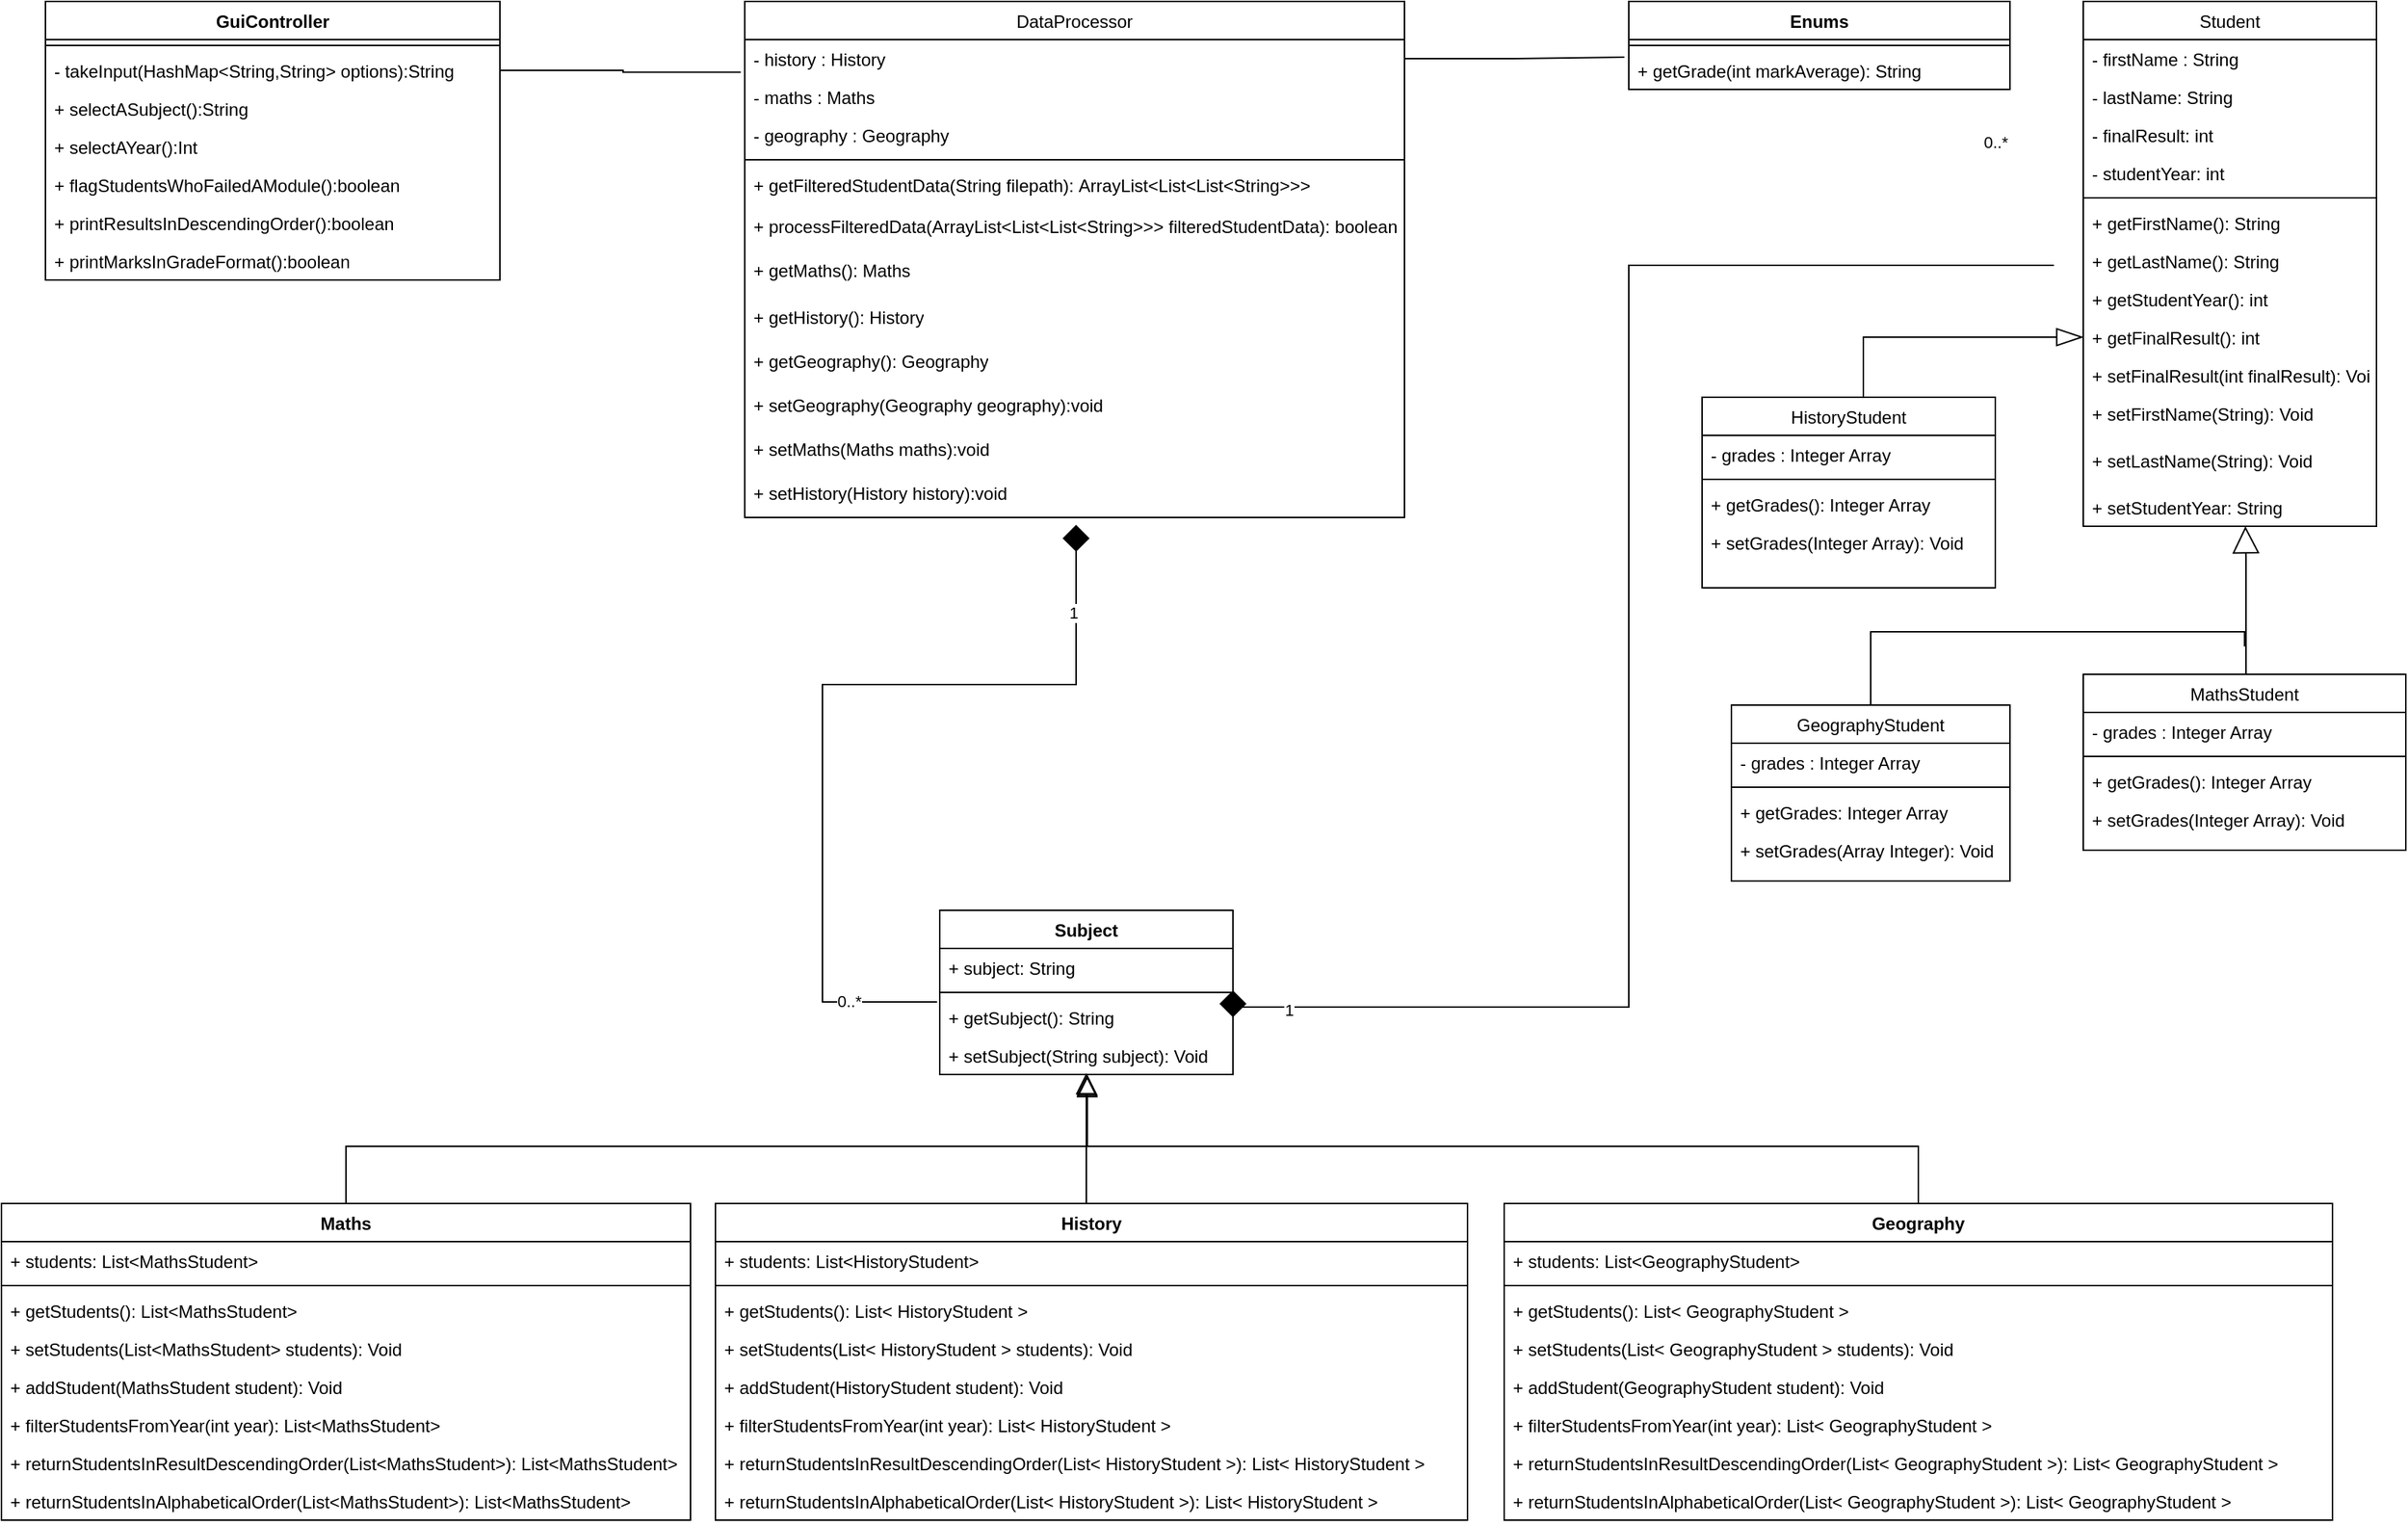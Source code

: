 <mxfile version="22.1.1" type="google">
  <diagram id="C5RBs43oDa-KdzZeNtuy" name="Page-1">
    <mxGraphModel grid="1" page="1" gridSize="10" guides="1" tooltips="1" connect="1" arrows="1" fold="1" pageScale="1" pageWidth="827" pageHeight="1169" math="0" shadow="0">
      <root>
        <mxCell id="WIyWlLk6GJQsqaUBKTNV-0" />
        <mxCell id="WIyWlLk6GJQsqaUBKTNV-1" parent="WIyWlLk6GJQsqaUBKTNV-0" />
        <mxCell id="zkfFHV4jXpPFQw0GAbJ--6" value="Student" style="swimlane;fontStyle=0;align=center;verticalAlign=top;childLayout=stackLayout;horizontal=1;startSize=26;horizontalStack=0;resizeParent=1;resizeLast=0;collapsible=1;marginBottom=0;rounded=0;shadow=0;strokeWidth=1;" vertex="1" parent="WIyWlLk6GJQsqaUBKTNV-1">
          <mxGeometry x="-230" y="60" width="200" height="358" as="geometry">
            <mxRectangle x="130" y="380" width="160" height="26" as="alternateBounds" />
          </mxGeometry>
        </mxCell>
        <mxCell id="zkfFHV4jXpPFQw0GAbJ--7" value="- firstName : String" style="text;align=left;verticalAlign=top;spacingLeft=4;spacingRight=4;overflow=hidden;rotatable=0;points=[[0,0.5],[1,0.5]];portConstraint=eastwest;" vertex="1" parent="zkfFHV4jXpPFQw0GAbJ--6">
          <mxGeometry y="26" width="200" height="26" as="geometry" />
        </mxCell>
        <mxCell id="AZbB6S3Q3ucaZbMWuehh-60" value="- lastName: String" style="text;align=left;verticalAlign=top;spacingLeft=4;spacingRight=4;overflow=hidden;rotatable=0;points=[[0,0.5],[1,0.5]];portConstraint=eastwest;" vertex="1" parent="zkfFHV4jXpPFQw0GAbJ--6">
          <mxGeometry y="52" width="200" height="26" as="geometry" />
        </mxCell>
        <mxCell id="dq-KWPvXL9YvY-tcfult-2" value="- finalResult: int" style="text;align=left;verticalAlign=top;spacingLeft=4;spacingRight=4;overflow=hidden;rotatable=0;points=[[0,0.5],[1,0.5]];portConstraint=eastwest;" vertex="1" parent="zkfFHV4jXpPFQw0GAbJ--6">
          <mxGeometry y="78" width="200" height="26" as="geometry" />
        </mxCell>
        <mxCell id="dq-KWPvXL9YvY-tcfult-3" value="- studentYear: int" style="text;align=left;verticalAlign=top;spacingLeft=4;spacingRight=4;overflow=hidden;rotatable=0;points=[[0,0.5],[1,0.5]];portConstraint=eastwest;" vertex="1" parent="zkfFHV4jXpPFQw0GAbJ--6">
          <mxGeometry y="104" width="200" height="26" as="geometry" />
        </mxCell>
        <mxCell id="zkfFHV4jXpPFQw0GAbJ--9" value="" style="line;html=1;strokeWidth=1;align=left;verticalAlign=middle;spacingTop=-1;spacingLeft=3;spacingRight=3;rotatable=0;labelPosition=right;points=[];portConstraint=eastwest;" vertex="1" parent="zkfFHV4jXpPFQw0GAbJ--6">
          <mxGeometry y="130" width="200" height="8" as="geometry" />
        </mxCell>
        <mxCell id="KhpU_kcYNKZ85qFfXGZm-1" value="+ getFirstName(): String" style="text;align=left;verticalAlign=top;spacingLeft=4;spacingRight=4;overflow=hidden;rotatable=0;points=[[0,0.5],[1,0.5]];portConstraint=eastwest;rounded=0;shadow=0;html=0;" vertex="1" parent="zkfFHV4jXpPFQw0GAbJ--6">
          <mxGeometry y="138" width="200" height="26" as="geometry" />
        </mxCell>
        <mxCell id="dq-KWPvXL9YvY-tcfult-11" value="+ getLastName(): String" style="text;align=left;verticalAlign=top;spacingLeft=4;spacingRight=4;overflow=hidden;rotatable=0;points=[[0,0.5],[1,0.5]];portConstraint=eastwest;rounded=0;shadow=0;html=0;" vertex="1" parent="zkfFHV4jXpPFQw0GAbJ--6">
          <mxGeometry y="164" width="200" height="26" as="geometry" />
        </mxCell>
        <mxCell id="AZbB6S3Q3ucaZbMWuehh-61" value="+ getStudentYear(): int" style="text;align=left;verticalAlign=top;spacingLeft=4;spacingRight=4;overflow=hidden;rotatable=0;points=[[0,0.5],[1,0.5]];portConstraint=eastwest;rounded=0;shadow=0;html=0;" vertex="1" parent="zkfFHV4jXpPFQw0GAbJ--6">
          <mxGeometry y="190" width="200" height="26" as="geometry" />
        </mxCell>
        <mxCell id="AZbB6S3Q3ucaZbMWuehh-62" value="+ getFinalResult(): int" style="text;align=left;verticalAlign=top;spacingLeft=4;spacingRight=4;overflow=hidden;rotatable=0;points=[[0,0.5],[1,0.5]];portConstraint=eastwest;rounded=0;shadow=0;html=0;" vertex="1" parent="zkfFHV4jXpPFQw0GAbJ--6">
          <mxGeometry y="216" width="200" height="26" as="geometry" />
        </mxCell>
        <mxCell id="dq-KWPvXL9YvY-tcfult-8" value="+ setFinalResult(int finalResult): Void" style="text;align=left;verticalAlign=top;spacingLeft=4;spacingRight=4;overflow=hidden;rotatable=0;points=[[0,0.5],[1,0.5]];portConstraint=eastwest;rounded=0;shadow=0;html=0;" vertex="1" parent="zkfFHV4jXpPFQw0GAbJ--6">
          <mxGeometry y="242" width="200" height="26" as="geometry" />
        </mxCell>
        <mxCell id="KhpU_kcYNKZ85qFfXGZm-2" value="+ setFirstName(String): Void" style="text;align=left;verticalAlign=top;spacingLeft=4;spacingRight=4;overflow=hidden;rotatable=0;points=[[0,0.5],[1,0.5]];portConstraint=eastwest;rounded=0;shadow=0;html=0;" vertex="1" parent="zkfFHV4jXpPFQw0GAbJ--6">
          <mxGeometry y="268" width="200" height="32" as="geometry" />
        </mxCell>
        <mxCell id="dq-KWPvXL9YvY-tcfult-10" value="+ setLastName(String): Void" style="text;align=left;verticalAlign=top;spacingLeft=4;spacingRight=4;overflow=hidden;rotatable=0;points=[[0,0.5],[1,0.5]];portConstraint=eastwest;rounded=0;shadow=0;html=0;" vertex="1" parent="zkfFHV4jXpPFQw0GAbJ--6">
          <mxGeometry y="300" width="200" height="32" as="geometry" />
        </mxCell>
        <mxCell id="dq-KWPvXL9YvY-tcfult-9" value="+ setStudentYear: String" style="text;align=left;verticalAlign=top;spacingLeft=4;spacingRight=4;overflow=hidden;rotatable=0;points=[[0,0.5],[1,0.5]];portConstraint=eastwest;rounded=0;shadow=0;html=0;" vertex="1" parent="zkfFHV4jXpPFQw0GAbJ--6">
          <mxGeometry y="332" width="200" height="26" as="geometry" />
        </mxCell>
        <mxCell id="KhpU_kcYNKZ85qFfXGZm-4" value="MathsStudent" style="swimlane;fontStyle=0;align=center;verticalAlign=top;childLayout=stackLayout;horizontal=1;startSize=26;horizontalStack=0;resizeParent=1;resizeLast=0;collapsible=1;marginBottom=0;rounded=0;shadow=0;strokeWidth=1;" vertex="1" parent="WIyWlLk6GJQsqaUBKTNV-1">
          <mxGeometry x="-230" y="519" width="220" height="120" as="geometry">
            <mxRectangle x="130" y="380" width="160" height="26" as="alternateBounds" />
          </mxGeometry>
        </mxCell>
        <mxCell id="KhpU_kcYNKZ85qFfXGZm-6" value="- grades : Integer Array" style="text;align=left;verticalAlign=top;spacingLeft=4;spacingRight=4;overflow=hidden;rotatable=0;points=[[0,0.5],[1,0.5]];portConstraint=eastwest;rounded=0;shadow=0;html=0;" vertex="1" parent="KhpU_kcYNKZ85qFfXGZm-4">
          <mxGeometry y="26" width="220" height="26" as="geometry" />
        </mxCell>
        <mxCell id="KhpU_kcYNKZ85qFfXGZm-7" value="" style="line;html=1;strokeWidth=1;align=left;verticalAlign=middle;spacingTop=-1;spacingLeft=3;spacingRight=3;rotatable=0;labelPosition=right;points=[];portConstraint=eastwest;" vertex="1" parent="KhpU_kcYNKZ85qFfXGZm-4">
          <mxGeometry y="52" width="220" height="8" as="geometry" />
        </mxCell>
        <mxCell id="KhpU_kcYNKZ85qFfXGZm-8" value="+ getGrades(): Integer Array" style="text;align=left;verticalAlign=top;spacingLeft=4;spacingRight=4;overflow=hidden;rotatable=0;points=[[0,0.5],[1,0.5]];portConstraint=eastwest;rounded=0;shadow=0;html=0;" vertex="1" parent="KhpU_kcYNKZ85qFfXGZm-4">
          <mxGeometry y="60" width="220" height="26" as="geometry" />
        </mxCell>
        <mxCell id="KhpU_kcYNKZ85qFfXGZm-11" value="+ setGrades(Integer Array): Void " style="text;align=left;verticalAlign=top;spacingLeft=4;spacingRight=4;overflow=hidden;rotatable=0;points=[[0,0.5],[1,0.5]];portConstraint=eastwest;rounded=0;shadow=0;html=0;" vertex="1" parent="KhpU_kcYNKZ85qFfXGZm-4">
          <mxGeometry y="86" width="220" height="26" as="geometry" />
        </mxCell>
        <mxCell id="KhpU_kcYNKZ85qFfXGZm-12" value="GeographyStudent" style="swimlane;fontStyle=0;align=center;verticalAlign=top;childLayout=stackLayout;horizontal=1;startSize=26;horizontalStack=0;resizeParent=1;resizeLast=0;collapsible=1;marginBottom=0;rounded=0;shadow=0;strokeWidth=1;" vertex="1" parent="WIyWlLk6GJQsqaUBKTNV-1">
          <mxGeometry x="-470" y="540" width="190" height="120" as="geometry">
            <mxRectangle x="130" y="380" width="160" height="26" as="alternateBounds" />
          </mxGeometry>
        </mxCell>
        <mxCell id="KhpU_kcYNKZ85qFfXGZm-13" value="- grades : Integer Array" style="text;align=left;verticalAlign=top;spacingLeft=4;spacingRight=4;overflow=hidden;rotatable=0;points=[[0,0.5],[1,0.5]];portConstraint=eastwest;" vertex="1" parent="KhpU_kcYNKZ85qFfXGZm-12">
          <mxGeometry y="26" width="190" height="26" as="geometry" />
        </mxCell>
        <mxCell id="KhpU_kcYNKZ85qFfXGZm-15" value="" style="line;html=1;strokeWidth=1;align=left;verticalAlign=middle;spacingTop=-1;spacingLeft=3;spacingRight=3;rotatable=0;labelPosition=right;points=[];portConstraint=eastwest;" vertex="1" parent="KhpU_kcYNKZ85qFfXGZm-12">
          <mxGeometry y="52" width="190" height="8" as="geometry" />
        </mxCell>
        <mxCell id="KhpU_kcYNKZ85qFfXGZm-16" value="+ getGrades: Integer Array" style="text;align=left;verticalAlign=top;spacingLeft=4;spacingRight=4;overflow=hidden;rotatable=0;points=[[0,0.5],[1,0.5]];portConstraint=eastwest;rounded=0;shadow=0;html=0;" vertex="1" parent="KhpU_kcYNKZ85qFfXGZm-12">
          <mxGeometry y="60" width="190" height="26" as="geometry" />
        </mxCell>
        <mxCell id="KhpU_kcYNKZ85qFfXGZm-19" value="+ setGrades(Array Integer): Void " style="text;align=left;verticalAlign=top;spacingLeft=4;spacingRight=4;overflow=hidden;rotatable=0;points=[[0,0.5],[1,0.5]];portConstraint=eastwest;rounded=0;shadow=0;html=0;" vertex="1" parent="KhpU_kcYNKZ85qFfXGZm-12">
          <mxGeometry y="86" width="190" height="26" as="geometry" />
        </mxCell>
        <mxCell id="dq-KWPvXL9YvY-tcfult-18" style="edgeStyle=orthogonalEdgeStyle;rounded=0;orthogonalLoop=1;jettySize=auto;html=1;exitX=0.5;exitY=0;exitDx=0;exitDy=0;endArrow=blockThin;endFill=0;entryX=0;entryY=0.5;entryDx=0;entryDy=0;endSize=16;startSize=16;" edge="1" parent="WIyWlLk6GJQsqaUBKTNV-1" source="KhpU_kcYNKZ85qFfXGZm-20" target="AZbB6S3Q3ucaZbMWuehh-62">
          <mxGeometry relative="1" as="geometry">
            <mxPoint x="-120" y="450" as="targetPoint" />
            <Array as="points">
              <mxPoint x="-380" y="289" />
            </Array>
          </mxGeometry>
        </mxCell>
        <mxCell id="KhpU_kcYNKZ85qFfXGZm-20" value="HistoryStudent" style="swimlane;fontStyle=0;align=center;verticalAlign=top;childLayout=stackLayout;horizontal=1;startSize=26;horizontalStack=0;resizeParent=1;resizeLast=0;collapsible=1;marginBottom=0;rounded=0;shadow=0;strokeWidth=1;" vertex="1" parent="WIyWlLk6GJQsqaUBKTNV-1">
          <mxGeometry x="-490" y="330" width="200" height="130" as="geometry">
            <mxRectangle x="130" y="380" width="160" height="26" as="alternateBounds" />
          </mxGeometry>
        </mxCell>
        <mxCell id="KhpU_kcYNKZ85qFfXGZm-22" value="- grades : Integer Array" style="text;align=left;verticalAlign=top;spacingLeft=4;spacingRight=4;overflow=hidden;rotatable=0;points=[[0,0.5],[1,0.5]];portConstraint=eastwest;rounded=0;shadow=0;html=0;" vertex="1" parent="KhpU_kcYNKZ85qFfXGZm-20">
          <mxGeometry y="26" width="200" height="26" as="geometry" />
        </mxCell>
        <mxCell id="KhpU_kcYNKZ85qFfXGZm-23" value="" style="line;html=1;strokeWidth=1;align=left;verticalAlign=middle;spacingTop=-1;spacingLeft=3;spacingRight=3;rotatable=0;labelPosition=right;points=[];portConstraint=eastwest;" vertex="1" parent="KhpU_kcYNKZ85qFfXGZm-20">
          <mxGeometry y="52" width="200" height="8" as="geometry" />
        </mxCell>
        <mxCell id="KhpU_kcYNKZ85qFfXGZm-24" value="+ getGrades(): Integer Array" style="text;align=left;verticalAlign=top;spacingLeft=4;spacingRight=4;overflow=hidden;rotatable=0;points=[[0,0.5],[1,0.5]];portConstraint=eastwest;rounded=0;shadow=0;html=0;" vertex="1" parent="KhpU_kcYNKZ85qFfXGZm-20">
          <mxGeometry y="60" width="200" height="26" as="geometry" />
        </mxCell>
        <mxCell id="KhpU_kcYNKZ85qFfXGZm-27" value="+ setGrades(Integer Array): Void " style="text;align=left;verticalAlign=top;spacingLeft=4;spacingRight=4;overflow=hidden;rotatable=0;points=[[0,0.5],[1,0.5]];portConstraint=eastwest;rounded=0;shadow=0;html=0;" vertex="1" parent="KhpU_kcYNKZ85qFfXGZm-20">
          <mxGeometry y="86" width="200" height="26" as="geometry" />
        </mxCell>
        <mxCell id="dq-KWPvXL9YvY-tcfult-17" style="edgeStyle=orthogonalEdgeStyle;rounded=0;orthogonalLoop=1;jettySize=auto;html=1;exitX=0.5;exitY=0;exitDx=0;exitDy=0;endArrow=none;endFill=0;" edge="1" parent="WIyWlLk6GJQsqaUBKTNV-1" source="KhpU_kcYNKZ85qFfXGZm-12">
          <mxGeometry relative="1" as="geometry">
            <mxPoint x="-120" y="500" as="targetPoint" />
            <Array as="points">
              <mxPoint x="-375" y="490" />
              <mxPoint x="-120" y="490" />
            </Array>
          </mxGeometry>
        </mxCell>
        <mxCell id="ezemyBAHLuJe-Fzqi9oF-0" value="Enums" style="swimlane;fontStyle=1;align=center;verticalAlign=top;childLayout=stackLayout;horizontal=1;startSize=26;horizontalStack=0;resizeParent=1;resizeParentMax=0;resizeLast=0;collapsible=1;marginBottom=0;whiteSpace=wrap;html=1;" vertex="1" parent="WIyWlLk6GJQsqaUBKTNV-1">
          <mxGeometry x="-540" y="60" width="260" height="60" as="geometry" />
        </mxCell>
        <mxCell id="ezemyBAHLuJe-Fzqi9oF-2" value="" style="line;strokeWidth=1;fillColor=none;align=left;verticalAlign=middle;spacingTop=-1;spacingLeft=3;spacingRight=3;rotatable=0;labelPosition=right;points=[];portConstraint=eastwest;strokeColor=inherit;" vertex="1" parent="ezemyBAHLuJe-Fzqi9oF-0">
          <mxGeometry y="26" width="260" height="8" as="geometry" />
        </mxCell>
        <mxCell id="ezemyBAHLuJe-Fzqi9oF-3" value="+ getGrade(int markAverage): String" style="text;strokeColor=none;fillColor=none;align=left;verticalAlign=top;spacingLeft=4;spacingRight=4;overflow=hidden;rotatable=0;points=[[0,0.5],[1,0.5]];portConstraint=eastwest;whiteSpace=wrap;html=1;" vertex="1" parent="ezemyBAHLuJe-Fzqi9oF-0">
          <mxGeometry y="34" width="260" height="26" as="geometry" />
        </mxCell>
        <mxCell id="1RqRPjYCyabtcYxF6e57-4" style="edgeStyle=orthogonalEdgeStyle;rounded=0;orthogonalLoop=1;jettySize=auto;html=1;entryX=-0.009;entryY=0.097;entryDx=0;entryDy=0;endArrow=none;endFill=0;startArrow=diamond;startFill=1;sourcePerimeterSpacing=16;targetPerimeterSpacing=16;endSize=16;startSize=16;entryPerimeter=0;" edge="1" parent="WIyWlLk6GJQsqaUBKTNV-1" target="AZbB6S3Q3ucaZbMWuehh-15">
          <mxGeometry relative="1" as="geometry">
            <mxPoint x="-917" y="417" as="sourcePoint" />
            <Array as="points">
              <mxPoint x="-917" y="526" />
              <mxPoint x="-1090" y="526" />
              <mxPoint x="-1090" y="743" />
            </Array>
            <mxPoint x="-1090.0" y="639.0" as="targetPoint" />
          </mxGeometry>
        </mxCell>
        <mxCell id="dxC3zt-33IW45c0xmvrj-0" value="1" style="edgeLabel;html=1;align=center;verticalAlign=middle;resizable=0;points=[];" connectable="0" vertex="1" parent="1RqRPjYCyabtcYxF6e57-4">
          <mxGeometry x="-0.792" y="-2" relative="1" as="geometry">
            <mxPoint as="offset" />
          </mxGeometry>
        </mxCell>
        <mxCell id="dxC3zt-33IW45c0xmvrj-1" value="0..*" style="edgeLabel;html=1;align=center;verticalAlign=middle;resizable=0;points=[];" connectable="0" vertex="1" parent="1RqRPjYCyabtcYxF6e57-4">
          <mxGeometry x="0.79" y="1" relative="1" as="geometry">
            <mxPoint as="offset" />
          </mxGeometry>
        </mxCell>
        <mxCell id="Txv5tXQt77rOtT-HXApR-0" value="DataProcessor" style="swimlane;fontStyle=0;align=center;verticalAlign=top;childLayout=stackLayout;horizontal=1;startSize=26;horizontalStack=0;resizeParent=1;resizeLast=0;collapsible=1;marginBottom=0;rounded=0;shadow=0;strokeWidth=1;" vertex="1" parent="WIyWlLk6GJQsqaUBKTNV-1">
          <mxGeometry x="-1143" y="60" width="450" height="352" as="geometry">
            <mxRectangle x="130" y="380" width="160" height="26" as="alternateBounds" />
          </mxGeometry>
        </mxCell>
        <mxCell id="yTLfxomnK6KOBL3jv8wE-2" value="- history : History" style="text;align=left;verticalAlign=top;spacingLeft=4;spacingRight=4;overflow=hidden;rotatable=0;points=[[0,0.5],[1,0.5]];portConstraint=eastwest;rounded=0;shadow=0;html=0;" vertex="1" parent="Txv5tXQt77rOtT-HXApR-0">
          <mxGeometry y="26" width="450" height="26" as="geometry" />
        </mxCell>
        <mxCell id="yTLfxomnK6KOBL3jv8wE-3" value="- maths : Maths" style="text;align=left;verticalAlign=top;spacingLeft=4;spacingRight=4;overflow=hidden;rotatable=0;points=[[0,0.5],[1,0.5]];portConstraint=eastwest;rounded=0;shadow=0;html=0;" vertex="1" parent="Txv5tXQt77rOtT-HXApR-0">
          <mxGeometry y="52" width="450" height="26" as="geometry" />
        </mxCell>
        <mxCell id="yTLfxomnK6KOBL3jv8wE-0" value="- geography : Geography" style="text;align=left;verticalAlign=top;spacingLeft=4;spacingRight=4;overflow=hidden;rotatable=0;points=[[0,0.5],[1,0.5]];portConstraint=eastwest;rounded=0;shadow=0;html=0;" vertex="1" parent="Txv5tXQt77rOtT-HXApR-0">
          <mxGeometry y="78" width="450" height="26" as="geometry" />
        </mxCell>
        <mxCell id="Txv5tXQt77rOtT-HXApR-2" value="" style="line;html=1;strokeWidth=1;align=left;verticalAlign=middle;spacingTop=-1;spacingLeft=3;spacingRight=3;rotatable=0;labelPosition=right;points=[];portConstraint=eastwest;" vertex="1" parent="Txv5tXQt77rOtT-HXApR-0">
          <mxGeometry y="104" width="450" height="8" as="geometry" />
        </mxCell>
        <mxCell id="yTLfxomnK6KOBL3jv8wE-4" value="+ getFilteredStudentData(String filepath):&amp;nbsp;ArrayList&amp;lt;List&amp;lt;List&amp;lt;String&amp;gt;&amp;gt;&amp;gt;" style="text;strokeColor=none;fillColor=none;align=left;verticalAlign=top;spacingLeft=4;spacingRight=4;overflow=hidden;rotatable=0;points=[[0,0.5],[1,0.5]];portConstraint=eastwest;whiteSpace=wrap;html=1;" vertex="1" parent="Txv5tXQt77rOtT-HXApR-0">
          <mxGeometry y="112" width="450" height="28" as="geometry" />
        </mxCell>
        <mxCell id="yTLfxomnK6KOBL3jv8wE-5" value="+ processFilteredData(ArrayList&amp;lt;List&amp;lt;List&amp;lt;String&amp;gt;&amp;gt;&amp;gt;&amp;nbsp;filteredStudentData):&amp;nbsp;boolean" style="text;strokeColor=none;fillColor=none;align=left;verticalAlign=top;spacingLeft=4;spacingRight=4;overflow=hidden;rotatable=0;points=[[0,0.5],[1,0.5]];portConstraint=eastwest;whiteSpace=wrap;html=1;" vertex="1" parent="Txv5tXQt77rOtT-HXApR-0">
          <mxGeometry y="140" width="450" height="30" as="geometry" />
        </mxCell>
        <mxCell id="yTLfxomnK6KOBL3jv8wE-6" value="+ getMaths(): Maths" style="text;strokeColor=none;fillColor=none;align=left;verticalAlign=top;spacingLeft=4;spacingRight=4;overflow=hidden;rotatable=0;points=[[0,0.5],[1,0.5]];portConstraint=eastwest;whiteSpace=wrap;html=1;" vertex="1" parent="Txv5tXQt77rOtT-HXApR-0">
          <mxGeometry y="170" width="450" height="32" as="geometry" />
        </mxCell>
        <mxCell id="yTLfxomnK6KOBL3jv8wE-7" value="+ getHistory(): History" style="text;strokeColor=none;fillColor=none;align=left;verticalAlign=top;spacingLeft=4;spacingRight=4;overflow=hidden;rotatable=0;points=[[0,0.5],[1,0.5]];portConstraint=eastwest;whiteSpace=wrap;html=1;" vertex="1" parent="Txv5tXQt77rOtT-HXApR-0">
          <mxGeometry y="202" width="450" height="30" as="geometry" />
        </mxCell>
        <mxCell id="yTLfxomnK6KOBL3jv8wE-8" value="+ getGeography(): Geography" style="text;strokeColor=none;fillColor=none;align=left;verticalAlign=top;spacingLeft=4;spacingRight=4;overflow=hidden;rotatable=0;points=[[0,0.5],[1,0.5]];portConstraint=eastwest;whiteSpace=wrap;html=1;" vertex="1" parent="Txv5tXQt77rOtT-HXApR-0">
          <mxGeometry y="232" width="450" height="30" as="geometry" />
        </mxCell>
        <mxCell id="yTLfxomnK6KOBL3jv8wE-9" value="+ setGeography(Geography geography):void" style="text;strokeColor=none;fillColor=none;align=left;verticalAlign=top;spacingLeft=4;spacingRight=4;overflow=hidden;rotatable=0;points=[[0,0.5],[1,0.5]];portConstraint=eastwest;whiteSpace=wrap;html=1;" vertex="1" parent="Txv5tXQt77rOtT-HXApR-0">
          <mxGeometry y="262" width="450" height="30" as="geometry" />
        </mxCell>
        <mxCell id="yTLfxomnK6KOBL3jv8wE-10" value="+ setMaths(Maths maths):void" style="text;strokeColor=none;fillColor=none;align=left;verticalAlign=top;spacingLeft=4;spacingRight=4;overflow=hidden;rotatable=0;points=[[0,0.5],[1,0.5]];portConstraint=eastwest;whiteSpace=wrap;html=1;" vertex="1" parent="Txv5tXQt77rOtT-HXApR-0">
          <mxGeometry y="292" width="450" height="30" as="geometry" />
        </mxCell>
        <mxCell id="dq-KWPvXL9YvY-tcfult-16" value="+ setHistory(History history):void" style="text;strokeColor=none;fillColor=none;align=left;verticalAlign=top;spacingLeft=4;spacingRight=4;overflow=hidden;rotatable=0;points=[[0,0.5],[1,0.5]];portConstraint=eastwest;whiteSpace=wrap;html=1;" vertex="1" parent="Txv5tXQt77rOtT-HXApR-0">
          <mxGeometry y="322" width="450" height="30" as="geometry" />
        </mxCell>
        <mxCell id="yTLfxomnK6KOBL3jv8wE-11" value="GuiController" style="swimlane;fontStyle=1;align=center;verticalAlign=top;childLayout=stackLayout;horizontal=1;startSize=26;horizontalStack=0;resizeParent=1;resizeParentMax=0;resizeLast=0;collapsible=1;marginBottom=0;whiteSpace=wrap;html=1;" vertex="1" parent="WIyWlLk6GJQsqaUBKTNV-1">
          <mxGeometry x="-1620" y="60" width="310" height="190" as="geometry" />
        </mxCell>
        <mxCell id="yTLfxomnK6KOBL3jv8wE-13" value="" style="line;strokeWidth=1;fillColor=none;align=left;verticalAlign=middle;spacingTop=-1;spacingLeft=3;spacingRight=3;rotatable=0;labelPosition=right;points=[];portConstraint=eastwest;strokeColor=inherit;" vertex="1" parent="yTLfxomnK6KOBL3jv8wE-11">
          <mxGeometry y="26" width="310" height="8" as="geometry" />
        </mxCell>
        <mxCell id="AZbB6S3Q3ucaZbMWuehh-50" value="- takeInput(HashMap&amp;lt;String,String&amp;gt; options):String" style="text;strokeColor=none;fillColor=none;align=left;verticalAlign=top;spacingLeft=4;spacingRight=4;overflow=hidden;rotatable=0;points=[[0,0.5],[1,0.5]];portConstraint=eastwest;whiteSpace=wrap;html=1;" vertex="1" parent="yTLfxomnK6KOBL3jv8wE-11">
          <mxGeometry y="34" width="310" height="26" as="geometry" />
        </mxCell>
        <mxCell id="yTLfxomnK6KOBL3jv8wE-15" value="+ selectASubject():String" style="text;strokeColor=none;fillColor=none;align=left;verticalAlign=top;spacingLeft=4;spacingRight=4;overflow=hidden;rotatable=0;points=[[0,0.5],[1,0.5]];portConstraint=eastwest;whiteSpace=wrap;html=1;" vertex="1" parent="yTLfxomnK6KOBL3jv8wE-11">
          <mxGeometry y="60" width="310" height="26" as="geometry" />
        </mxCell>
        <mxCell id="AZbB6S3Q3ucaZbMWuehh-54" value="+ selectAYear():Int" style="text;strokeColor=none;fillColor=none;align=left;verticalAlign=top;spacingLeft=4;spacingRight=4;overflow=hidden;rotatable=0;points=[[0,0.5],[1,0.5]];portConstraint=eastwest;whiteSpace=wrap;html=1;" vertex="1" parent="yTLfxomnK6KOBL3jv8wE-11">
          <mxGeometry y="86" width="310" height="26" as="geometry" />
        </mxCell>
        <mxCell id="AZbB6S3Q3ucaZbMWuehh-55" value="+ flagStudentsWhoFailedAModule():boolean" style="text;strokeColor=none;fillColor=none;align=left;verticalAlign=top;spacingLeft=4;spacingRight=4;overflow=hidden;rotatable=0;points=[[0,0.5],[1,0.5]];portConstraint=eastwest;whiteSpace=wrap;html=1;" vertex="1" parent="yTLfxomnK6KOBL3jv8wE-11">
          <mxGeometry y="112" width="310" height="26" as="geometry" />
        </mxCell>
        <mxCell id="AZbB6S3Q3ucaZbMWuehh-56" value="+&amp;nbsp;printResultsInDescendingOrder():boolean" style="text;strokeColor=none;fillColor=none;align=left;verticalAlign=top;spacingLeft=4;spacingRight=4;overflow=hidden;rotatable=0;points=[[0,0.5],[1,0.5]];portConstraint=eastwest;whiteSpace=wrap;html=1;" vertex="1" parent="yTLfxomnK6KOBL3jv8wE-11">
          <mxGeometry y="138" width="310" height="26" as="geometry" />
        </mxCell>
        <mxCell id="yTLfxomnK6KOBL3jv8wE-14" value="+&amp;nbsp;printMarksInGradeFormat():boolean" style="text;strokeColor=none;fillColor=none;align=left;verticalAlign=top;spacingLeft=4;spacingRight=4;overflow=hidden;rotatable=0;points=[[0,0.5],[1,0.5]];portConstraint=eastwest;whiteSpace=wrap;html=1;" vertex="1" parent="yTLfxomnK6KOBL3jv8wE-11">
          <mxGeometry y="164" width="310" height="26" as="geometry" />
        </mxCell>
        <mxCell id="AZbB6S3Q3ucaZbMWuehh-12" value="Subject" style="swimlane;fontStyle=1;align=center;verticalAlign=top;childLayout=stackLayout;horizontal=1;startSize=26;horizontalStack=0;resizeParent=1;resizeParentMax=0;resizeLast=0;collapsible=1;marginBottom=0;whiteSpace=wrap;html=1;" vertex="1" parent="WIyWlLk6GJQsqaUBKTNV-1">
          <mxGeometry x="-1010" y="680" width="200" height="112" as="geometry" />
        </mxCell>
        <mxCell id="AZbB6S3Q3ucaZbMWuehh-13" value="+ subject: String" style="text;strokeColor=none;fillColor=none;align=left;verticalAlign=top;spacingLeft=4;spacingRight=4;overflow=hidden;rotatable=0;points=[[0,0.5],[1,0.5]];portConstraint=eastwest;whiteSpace=wrap;html=1;" vertex="1" parent="AZbB6S3Q3ucaZbMWuehh-12">
          <mxGeometry y="26" width="200" height="26" as="geometry" />
        </mxCell>
        <mxCell id="AZbB6S3Q3ucaZbMWuehh-14" value="" style="line;strokeWidth=1;fillColor=none;align=left;verticalAlign=middle;spacingTop=-1;spacingLeft=3;spacingRight=3;rotatable=0;labelPosition=right;points=[];portConstraint=eastwest;strokeColor=inherit;" vertex="1" parent="AZbB6S3Q3ucaZbMWuehh-12">
          <mxGeometry y="52" width="200" height="8" as="geometry" />
        </mxCell>
        <mxCell id="AZbB6S3Q3ucaZbMWuehh-15" value="+ getSubject(): String" style="text;strokeColor=none;fillColor=none;align=left;verticalAlign=top;spacingLeft=4;spacingRight=4;overflow=hidden;rotatable=0;points=[[0,0.5],[1,0.5]];portConstraint=eastwest;whiteSpace=wrap;html=1;" vertex="1" parent="AZbB6S3Q3ucaZbMWuehh-12">
          <mxGeometry y="60" width="200" height="26" as="geometry" />
        </mxCell>
        <mxCell id="AZbB6S3Q3ucaZbMWuehh-28" value="+ setSubject(String subject): Void" style="text;strokeColor=none;fillColor=none;align=left;verticalAlign=top;spacingLeft=4;spacingRight=4;overflow=hidden;rotatable=0;points=[[0,0.5],[1,0.5]];portConstraint=eastwest;whiteSpace=wrap;html=1;" vertex="1" parent="AZbB6S3Q3ucaZbMWuehh-12">
          <mxGeometry y="86" width="200" height="26" as="geometry" />
        </mxCell>
        <mxCell id="AZbB6S3Q3ucaZbMWuehh-16" value="Maths" style="swimlane;fontStyle=1;align=center;verticalAlign=top;childLayout=stackLayout;horizontal=1;startSize=26;horizontalStack=0;resizeParent=1;resizeParentMax=0;resizeLast=0;collapsible=1;marginBottom=0;whiteSpace=wrap;html=1;" vertex="1" parent="WIyWlLk6GJQsqaUBKTNV-1">
          <mxGeometry x="-1650" y="880" width="470" height="216" as="geometry" />
        </mxCell>
        <mxCell id="AZbB6S3Q3ucaZbMWuehh-17" value="+ students:&amp;nbsp;List&amp;lt;MathsStudent&amp;gt;" style="text;strokeColor=none;fillColor=none;align=left;verticalAlign=top;spacingLeft=4;spacingRight=4;overflow=hidden;rotatable=0;points=[[0,0.5],[1,0.5]];portConstraint=eastwest;whiteSpace=wrap;html=1;" vertex="1" parent="AZbB6S3Q3ucaZbMWuehh-16">
          <mxGeometry y="26" width="470" height="26" as="geometry" />
        </mxCell>
        <mxCell id="AZbB6S3Q3ucaZbMWuehh-18" value="" style="line;strokeWidth=1;fillColor=none;align=left;verticalAlign=middle;spacingTop=-1;spacingLeft=3;spacingRight=3;rotatable=0;labelPosition=right;points=[];portConstraint=eastwest;strokeColor=inherit;" vertex="1" parent="AZbB6S3Q3ucaZbMWuehh-16">
          <mxGeometry y="52" width="470" height="8" as="geometry" />
        </mxCell>
        <mxCell id="AZbB6S3Q3ucaZbMWuehh-51" value="+ getStudents(): List&amp;lt;MathsStudent&amp;gt;" style="text;strokeColor=none;fillColor=none;align=left;verticalAlign=top;spacingLeft=4;spacingRight=4;overflow=hidden;rotatable=0;points=[[0,0.5],[1,0.5]];portConstraint=eastwest;whiteSpace=wrap;html=1;" vertex="1" parent="AZbB6S3Q3ucaZbMWuehh-16">
          <mxGeometry y="60" width="470" height="26" as="geometry" />
        </mxCell>
        <mxCell id="AZbB6S3Q3ucaZbMWuehh-35" value="+ setStudents(List&amp;lt;MathsStudent&amp;gt; students): Void" style="text;strokeColor=none;fillColor=none;align=left;verticalAlign=top;spacingLeft=4;spacingRight=4;overflow=hidden;rotatable=0;points=[[0,0.5],[1,0.5]];portConstraint=eastwest;whiteSpace=wrap;html=1;" vertex="1" parent="AZbB6S3Q3ucaZbMWuehh-16">
          <mxGeometry y="86" width="470" height="26" as="geometry" />
        </mxCell>
        <mxCell id="AZbB6S3Q3ucaZbMWuehh-57" value="+ addStudent(MathsStudent student): Void" style="text;strokeColor=none;fillColor=none;align=left;verticalAlign=top;spacingLeft=4;spacingRight=4;overflow=hidden;rotatable=0;points=[[0,0.5],[1,0.5]];portConstraint=eastwest;whiteSpace=wrap;html=1;" vertex="1" parent="AZbB6S3Q3ucaZbMWuehh-16">
          <mxGeometry y="112" width="470" height="26" as="geometry" />
        </mxCell>
        <mxCell id="vsY4UOq4RgM0MMtYdXaH-0" value="+ filterStudentsFromYear(int year): List&amp;lt;MathsStudent&amp;gt;" style="text;strokeColor=none;fillColor=none;align=left;verticalAlign=top;spacingLeft=4;spacingRight=4;overflow=hidden;rotatable=0;points=[[0,0.5],[1,0.5]];portConstraint=eastwest;whiteSpace=wrap;html=1;" vertex="1" parent="AZbB6S3Q3ucaZbMWuehh-16">
          <mxGeometry y="138" width="470" height="26" as="geometry" />
        </mxCell>
        <mxCell id="vsY4UOq4RgM0MMtYdXaH-1" value="+&amp;nbsp;returnStudentsInResultDescendingOrder(List&amp;lt;MathsStudent&amp;gt;): List&amp;lt;MathsStudent&amp;gt;" style="text;strokeColor=none;fillColor=none;align=left;verticalAlign=top;spacingLeft=4;spacingRight=4;overflow=hidden;rotatable=0;points=[[0,0.5],[1,0.5]];portConstraint=eastwest;whiteSpace=wrap;html=1;" vertex="1" parent="AZbB6S3Q3ucaZbMWuehh-16">
          <mxGeometry y="164" width="470" height="26" as="geometry" />
        </mxCell>
        <mxCell id="AZbB6S3Q3ucaZbMWuehh-19" value="+&amp;nbsp;returnStudentsInAlphabeticalOrder(List&amp;lt;MathsStudent&amp;gt;): List&amp;lt;MathsStudent&amp;gt;" style="text;strokeColor=none;fillColor=none;align=left;verticalAlign=top;spacingLeft=4;spacingRight=4;overflow=hidden;rotatable=0;points=[[0,0.5],[1,0.5]];portConstraint=eastwest;whiteSpace=wrap;html=1;" vertex="1" parent="AZbB6S3Q3ucaZbMWuehh-16">
          <mxGeometry y="190" width="470" height="26" as="geometry" />
        </mxCell>
        <mxCell id="AZbB6S3Q3ucaZbMWuehh-46" style="edgeStyle=orthogonalEdgeStyle;rounded=0;orthogonalLoop=1;jettySize=auto;html=1;exitX=0.475;exitY=0.006;exitDx=0;exitDy=0;entryX=0.503;entryY=0.962;entryDx=0;entryDy=0;entryPerimeter=0;endArrow=block;endFill=0;endSize=12;exitPerimeter=0;" edge="1" parent="WIyWlLk6GJQsqaUBKTNV-1" source="vsY4UOq4RgM0MMtYdXaH-2" target="AZbB6S3Q3ucaZbMWuehh-28">
          <mxGeometry relative="1" as="geometry">
            <mxPoint x="-1070" y="860.86" as="sourcePoint" />
            <Array as="points">
              <mxPoint x="-910" y="881" />
              <mxPoint x="-910" y="791" />
            </Array>
          </mxGeometry>
        </mxCell>
        <mxCell id="AZbB6S3Q3ucaZbMWuehh-47" style="edgeStyle=orthogonalEdgeStyle;rounded=0;orthogonalLoop=1;jettySize=auto;html=1;entryX=0.503;entryY=1;entryDx=0;entryDy=0;entryPerimeter=0;endArrow=block;endFill=0;endSize=12;" edge="1" parent="WIyWlLk6GJQsqaUBKTNV-1" source="vsY4UOq4RgM0MMtYdXaH-11" target="AZbB6S3Q3ucaZbMWuehh-28">
          <mxGeometry relative="1" as="geometry">
            <mxPoint x="-620" y="860.86" as="sourcePoint" />
          </mxGeometry>
        </mxCell>
        <mxCell id="AZbB6S3Q3ucaZbMWuehh-49" style="edgeStyle=orthogonalEdgeStyle;rounded=0;orthogonalLoop=1;jettySize=auto;html=1;exitX=0.5;exitY=0;exitDx=0;exitDy=0;entryX=0.503;entryY=1.038;entryDx=0;entryDy=0;entryPerimeter=0;endArrow=block;endFill=0;endSize=12;" edge="1" parent="WIyWlLk6GJQsqaUBKTNV-1" source="AZbB6S3Q3ucaZbMWuehh-16" target="AZbB6S3Q3ucaZbMWuehh-28">
          <mxGeometry relative="1" as="geometry" />
        </mxCell>
        <mxCell id="WldJ7dlKC1tFtTfkaXN--0" style="edgeStyle=orthogonalEdgeStyle;rounded=0;orthogonalLoop=1;jettySize=auto;html=1;exitX=1;exitY=0.5;exitDx=0;exitDy=0;endArrow=none;endFill=0;endSize=16;startArrow=diamond;startFill=1;targetPerimeterSpacing=16;sourcePerimeterSpacing=16;startSize=16;" edge="1" parent="WIyWlLk6GJQsqaUBKTNV-1" source="AZbB6S3Q3ucaZbMWuehh-15">
          <mxGeometry relative="1" as="geometry">
            <mxPoint x="-250" y="240" as="targetPoint" />
            <Array as="points">
              <mxPoint x="-540" y="746" />
              <mxPoint x="-540" y="240" />
            </Array>
          </mxGeometry>
        </mxCell>
        <mxCell id="WldJ7dlKC1tFtTfkaXN--1" value="0..*" style="edgeLabel;html=1;align=center;verticalAlign=middle;resizable=0;points=[];" connectable="0" vertex="1" parent="WldJ7dlKC1tFtTfkaXN--0">
          <mxGeometry x="0.078" y="-1" relative="1" as="geometry">
            <mxPoint x="249" y="-289" as="offset" />
          </mxGeometry>
        </mxCell>
        <mxCell id="WldJ7dlKC1tFtTfkaXN--2" value="1" style="edgeLabel;html=1;align=center;verticalAlign=middle;resizable=0;points=[];" connectable="0" vertex="1" parent="WldJ7dlKC1tFtTfkaXN--0">
          <mxGeometry x="-0.917" y="-2" relative="1" as="geometry">
            <mxPoint as="offset" />
          </mxGeometry>
        </mxCell>
        <mxCell id="1RqRPjYCyabtcYxF6e57-0" style="edgeStyle=orthogonalEdgeStyle;rounded=0;orthogonalLoop=1;jettySize=auto;html=1;exitX=1;exitY=0.5;exitDx=0;exitDy=0;endArrow=none;endFill=0;" edge="1" parent="WIyWlLk6GJQsqaUBKTNV-1" source="yTLfxomnK6KOBL3jv8wE-2">
          <mxGeometry relative="1" as="geometry">
            <mxPoint x="-543" y="98" as="targetPoint" />
          </mxGeometry>
        </mxCell>
        <mxCell id="1RqRPjYCyabtcYxF6e57-3" style="edgeStyle=orthogonalEdgeStyle;rounded=0;orthogonalLoop=1;jettySize=auto;html=1;exitX=1;exitY=0.5;exitDx=0;exitDy=0;entryX=-0.006;entryY=-0.143;entryDx=0;entryDy=0;entryPerimeter=0;endArrow=none;endFill=0;" edge="1" parent="WIyWlLk6GJQsqaUBKTNV-1" source="AZbB6S3Q3ucaZbMWuehh-50" target="yTLfxomnK6KOBL3jv8wE-3">
          <mxGeometry relative="1" as="geometry">
            <Array as="points">
              <mxPoint x="-1226" y="108" />
            </Array>
          </mxGeometry>
        </mxCell>
        <mxCell id="1RqRPjYCyabtcYxF6e57-5" style="edgeStyle=orthogonalEdgeStyle;rounded=0;orthogonalLoop=1;jettySize=auto;html=1;exitX=0.5;exitY=0;exitDx=0;exitDy=0;entryX=0.553;entryY=1;entryDx=0;entryDy=0;entryPerimeter=0;endArrow=block;endFill=0;startSize=16;endSize=16;" edge="1" parent="WIyWlLk6GJQsqaUBKTNV-1" source="KhpU_kcYNKZ85qFfXGZm-4" target="dq-KWPvXL9YvY-tcfult-9">
          <mxGeometry relative="1" as="geometry">
            <Array as="points">
              <mxPoint x="-119" y="440" />
              <mxPoint x="-119" y="440" />
            </Array>
          </mxGeometry>
        </mxCell>
        <mxCell id="vsY4UOq4RgM0MMtYdXaH-2" value="History" style="swimlane;fontStyle=1;align=center;verticalAlign=top;childLayout=stackLayout;horizontal=1;startSize=26;horizontalStack=0;resizeParent=1;resizeParentMax=0;resizeLast=0;collapsible=1;marginBottom=0;whiteSpace=wrap;html=1;" vertex="1" parent="WIyWlLk6GJQsqaUBKTNV-1">
          <mxGeometry x="-1163" y="880" width="513" height="216" as="geometry" />
        </mxCell>
        <mxCell id="vsY4UOq4RgM0MMtYdXaH-3" value="+ students:&amp;nbsp;List&amp;lt;HistoryStudent&amp;gt;" style="text;strokeColor=none;fillColor=none;align=left;verticalAlign=top;spacingLeft=4;spacingRight=4;overflow=hidden;rotatable=0;points=[[0,0.5],[1,0.5]];portConstraint=eastwest;whiteSpace=wrap;html=1;" vertex="1" parent="vsY4UOq4RgM0MMtYdXaH-2">
          <mxGeometry y="26" width="513" height="26" as="geometry" />
        </mxCell>
        <mxCell id="vsY4UOq4RgM0MMtYdXaH-4" value="" style="line;strokeWidth=1;fillColor=none;align=left;verticalAlign=middle;spacingTop=-1;spacingLeft=3;spacingRight=3;rotatable=0;labelPosition=right;points=[];portConstraint=eastwest;strokeColor=inherit;" vertex="1" parent="vsY4UOq4RgM0MMtYdXaH-2">
          <mxGeometry y="52" width="513" height="8" as="geometry" />
        </mxCell>
        <mxCell id="vsY4UOq4RgM0MMtYdXaH-5" value="+ getStudents(): List&amp;lt;&amp;nbsp;HistoryStudent &amp;gt;" style="text;strokeColor=none;fillColor=none;align=left;verticalAlign=top;spacingLeft=4;spacingRight=4;overflow=hidden;rotatable=0;points=[[0,0.5],[1,0.5]];portConstraint=eastwest;whiteSpace=wrap;html=1;" vertex="1" parent="vsY4UOq4RgM0MMtYdXaH-2">
          <mxGeometry y="60" width="513" height="26" as="geometry" />
        </mxCell>
        <mxCell id="vsY4UOq4RgM0MMtYdXaH-6" value="+ setStudents(List&amp;lt;&amp;nbsp;HistoryStudent &amp;gt; students): Void" style="text;strokeColor=none;fillColor=none;align=left;verticalAlign=top;spacingLeft=4;spacingRight=4;overflow=hidden;rotatable=0;points=[[0,0.5],[1,0.5]];portConstraint=eastwest;whiteSpace=wrap;html=1;" vertex="1" parent="vsY4UOq4RgM0MMtYdXaH-2">
          <mxGeometry y="86" width="513" height="26" as="geometry" />
        </mxCell>
        <mxCell id="vsY4UOq4RgM0MMtYdXaH-7" value="+ addStudent(HistoryStudent&amp;nbsp;student): Void" style="text;strokeColor=none;fillColor=none;align=left;verticalAlign=top;spacingLeft=4;spacingRight=4;overflow=hidden;rotatable=0;points=[[0,0.5],[1,0.5]];portConstraint=eastwest;whiteSpace=wrap;html=1;" vertex="1" parent="vsY4UOq4RgM0MMtYdXaH-2">
          <mxGeometry y="112" width="513" height="26" as="geometry" />
        </mxCell>
        <mxCell id="vsY4UOq4RgM0MMtYdXaH-8" value="+ filterStudentsFromYear(int year): List&amp;lt;&amp;nbsp;HistoryStudent &amp;gt;" style="text;strokeColor=none;fillColor=none;align=left;verticalAlign=top;spacingLeft=4;spacingRight=4;overflow=hidden;rotatable=0;points=[[0,0.5],[1,0.5]];portConstraint=eastwest;whiteSpace=wrap;html=1;" vertex="1" parent="vsY4UOq4RgM0MMtYdXaH-2">
          <mxGeometry y="138" width="513" height="26" as="geometry" />
        </mxCell>
        <mxCell id="vsY4UOq4RgM0MMtYdXaH-9" value="+&amp;nbsp;returnStudentsInResultDescendingOrder(List&amp;lt;&amp;nbsp;HistoryStudent &amp;gt;): List&amp;lt;&amp;nbsp;HistoryStudent &amp;gt;" style="text;strokeColor=none;fillColor=none;align=left;verticalAlign=top;spacingLeft=4;spacingRight=4;overflow=hidden;rotatable=0;points=[[0,0.5],[1,0.5]];portConstraint=eastwest;whiteSpace=wrap;html=1;" vertex="1" parent="vsY4UOq4RgM0MMtYdXaH-2">
          <mxGeometry y="164" width="513" height="26" as="geometry" />
        </mxCell>
        <mxCell id="vsY4UOq4RgM0MMtYdXaH-10" value="+&amp;nbsp;returnStudentsInAlphabeticalOrder(List&amp;lt;&amp;nbsp;HistoryStudent &amp;gt;): List&amp;lt;&amp;nbsp;HistoryStudent &amp;gt;" style="text;strokeColor=none;fillColor=none;align=left;verticalAlign=top;spacingLeft=4;spacingRight=4;overflow=hidden;rotatable=0;points=[[0,0.5],[1,0.5]];portConstraint=eastwest;whiteSpace=wrap;html=1;" vertex="1" parent="vsY4UOq4RgM0MMtYdXaH-2">
          <mxGeometry y="190" width="513" height="26" as="geometry" />
        </mxCell>
        <mxCell id="vsY4UOq4RgM0MMtYdXaH-11" value="Geography" style="swimlane;fontStyle=1;align=center;verticalAlign=top;childLayout=stackLayout;horizontal=1;startSize=26;horizontalStack=0;resizeParent=1;resizeParentMax=0;resizeLast=0;collapsible=1;marginBottom=0;whiteSpace=wrap;html=1;" vertex="1" parent="WIyWlLk6GJQsqaUBKTNV-1">
          <mxGeometry x="-625" y="880" width="565" height="216" as="geometry" />
        </mxCell>
        <mxCell id="vsY4UOq4RgM0MMtYdXaH-12" value="+ students:&amp;nbsp;List&amp;lt;GeographyStudent&amp;gt;" style="text;strokeColor=none;fillColor=none;align=left;verticalAlign=top;spacingLeft=4;spacingRight=4;overflow=hidden;rotatable=0;points=[[0,0.5],[1,0.5]];portConstraint=eastwest;whiteSpace=wrap;html=1;" vertex="1" parent="vsY4UOq4RgM0MMtYdXaH-11">
          <mxGeometry y="26" width="565" height="26" as="geometry" />
        </mxCell>
        <mxCell id="vsY4UOq4RgM0MMtYdXaH-13" value="" style="line;strokeWidth=1;fillColor=none;align=left;verticalAlign=middle;spacingTop=-1;spacingLeft=3;spacingRight=3;rotatable=0;labelPosition=right;points=[];portConstraint=eastwest;strokeColor=inherit;" vertex="1" parent="vsY4UOq4RgM0MMtYdXaH-11">
          <mxGeometry y="52" width="565" height="8" as="geometry" />
        </mxCell>
        <mxCell id="vsY4UOq4RgM0MMtYdXaH-14" value="+ getStudents(): List&amp;lt;&amp;nbsp;GeographyStudent &amp;gt;" style="text;strokeColor=none;fillColor=none;align=left;verticalAlign=top;spacingLeft=4;spacingRight=4;overflow=hidden;rotatable=0;points=[[0,0.5],[1,0.5]];portConstraint=eastwest;whiteSpace=wrap;html=1;" vertex="1" parent="vsY4UOq4RgM0MMtYdXaH-11">
          <mxGeometry y="60" width="565" height="26" as="geometry" />
        </mxCell>
        <mxCell id="vsY4UOq4RgM0MMtYdXaH-15" value="+ setStudents(List&amp;lt;&amp;nbsp;GeographyStudent &amp;gt; students): Void" style="text;strokeColor=none;fillColor=none;align=left;verticalAlign=top;spacingLeft=4;spacingRight=4;overflow=hidden;rotatable=0;points=[[0,0.5],[1,0.5]];portConstraint=eastwest;whiteSpace=wrap;html=1;" vertex="1" parent="vsY4UOq4RgM0MMtYdXaH-11">
          <mxGeometry y="86" width="565" height="26" as="geometry" />
        </mxCell>
        <mxCell id="vsY4UOq4RgM0MMtYdXaH-16" value="+ addStudent(GeographyStudent&amp;nbsp;student): Void" style="text;strokeColor=none;fillColor=none;align=left;verticalAlign=top;spacingLeft=4;spacingRight=4;overflow=hidden;rotatable=0;points=[[0,0.5],[1,0.5]];portConstraint=eastwest;whiteSpace=wrap;html=1;" vertex="1" parent="vsY4UOq4RgM0MMtYdXaH-11">
          <mxGeometry y="112" width="565" height="26" as="geometry" />
        </mxCell>
        <mxCell id="vsY4UOq4RgM0MMtYdXaH-17" value="+ filterStudentsFromYear(int year): List&amp;lt;&amp;nbsp;GeographyStudent &amp;gt;" style="text;strokeColor=none;fillColor=none;align=left;verticalAlign=top;spacingLeft=4;spacingRight=4;overflow=hidden;rotatable=0;points=[[0,0.5],[1,0.5]];portConstraint=eastwest;whiteSpace=wrap;html=1;" vertex="1" parent="vsY4UOq4RgM0MMtYdXaH-11">
          <mxGeometry y="138" width="565" height="26" as="geometry" />
        </mxCell>
        <mxCell id="vsY4UOq4RgM0MMtYdXaH-18" value="+&amp;nbsp;returnStudentsInResultDescendingOrder(List&amp;lt;&amp;nbsp;GeographyStudent &amp;gt;): List&amp;lt;&amp;nbsp;GeographyStudent &amp;gt;" style="text;strokeColor=none;fillColor=none;align=left;verticalAlign=top;spacingLeft=4;spacingRight=4;overflow=hidden;rotatable=0;points=[[0,0.5],[1,0.5]];portConstraint=eastwest;whiteSpace=wrap;html=1;" vertex="1" parent="vsY4UOq4RgM0MMtYdXaH-11">
          <mxGeometry y="164" width="565" height="26" as="geometry" />
        </mxCell>
        <mxCell id="vsY4UOq4RgM0MMtYdXaH-19" value="+&amp;nbsp;returnStudentsInAlphabeticalOrder(List&amp;lt;&amp;nbsp;GeographyStudent &amp;gt;): List&amp;lt;&amp;nbsp;GeographyStudent &amp;gt;" style="text;strokeColor=none;fillColor=none;align=left;verticalAlign=top;spacingLeft=4;spacingRight=4;overflow=hidden;rotatable=0;points=[[0,0.5],[1,0.5]];portConstraint=eastwest;whiteSpace=wrap;html=1;" vertex="1" parent="vsY4UOq4RgM0MMtYdXaH-11">
          <mxGeometry y="190" width="565" height="26" as="geometry" />
        </mxCell>
      </root>
    </mxGraphModel>
  </diagram>
</mxfile>
